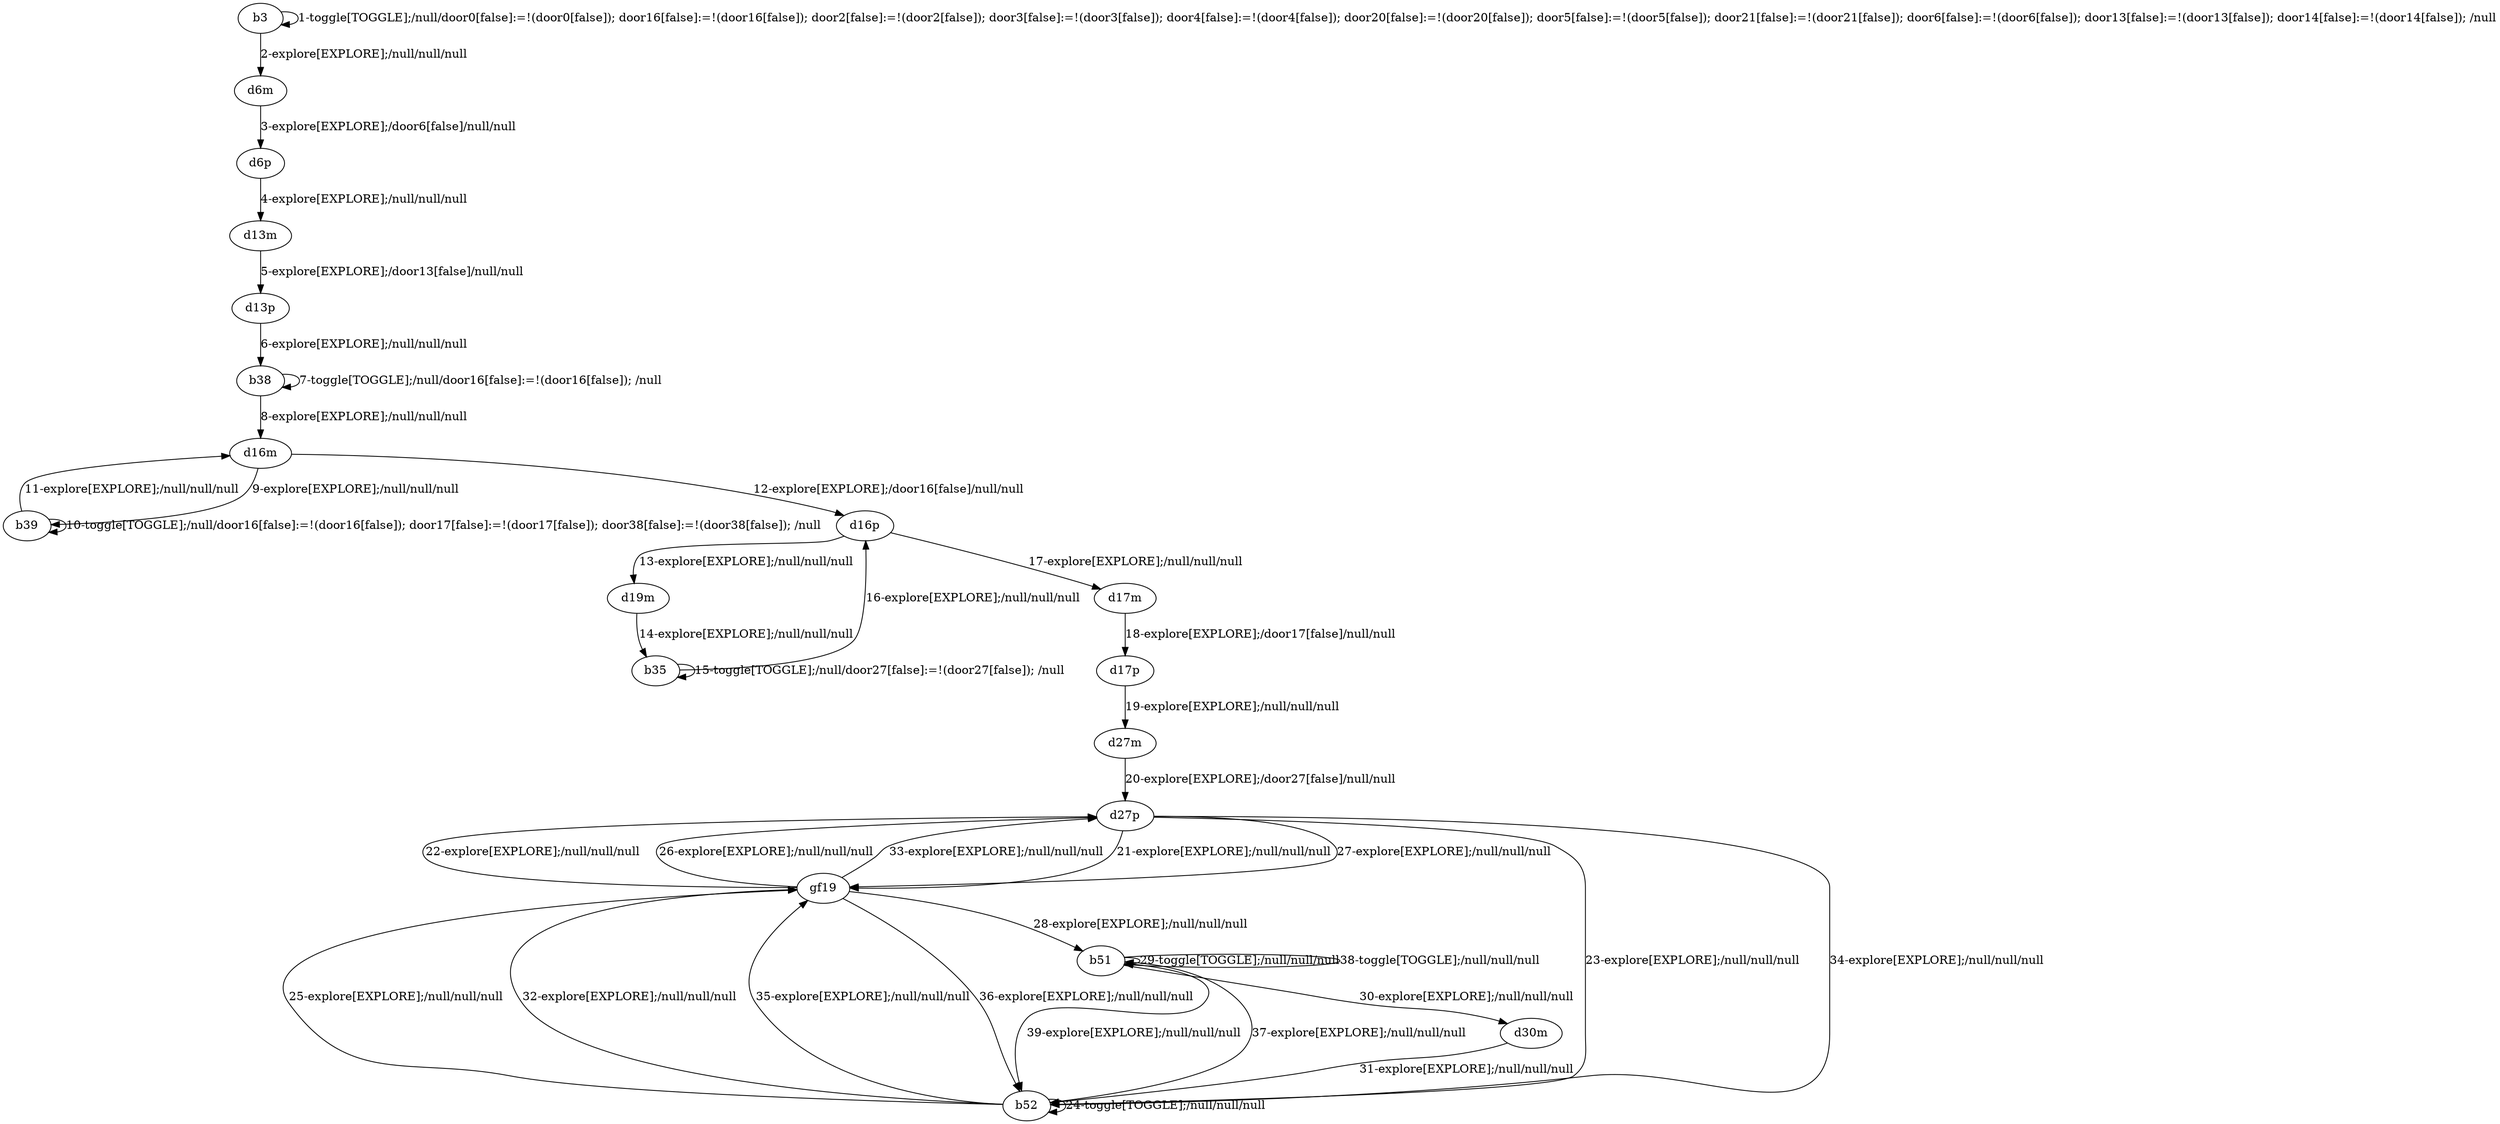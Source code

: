 # Total number of goals covered by this test: 5
# gf19 --> b51
# b51 --> d30m
# b52 --> b52
# d30m --> b52
# b52 --> b51

digraph g {
"b3" -> "b3" [label = "1-toggle[TOGGLE];/null/door0[false]:=!(door0[false]); door16[false]:=!(door16[false]); door2[false]:=!(door2[false]); door3[false]:=!(door3[false]); door4[false]:=!(door4[false]); door20[false]:=!(door20[false]); door5[false]:=!(door5[false]); door21[false]:=!(door21[false]); door6[false]:=!(door6[false]); door13[false]:=!(door13[false]); door14[false]:=!(door14[false]); /null"];
"b3" -> "d6m" [label = "2-explore[EXPLORE];/null/null/null"];
"d6m" -> "d6p" [label = "3-explore[EXPLORE];/door6[false]/null/null"];
"d6p" -> "d13m" [label = "4-explore[EXPLORE];/null/null/null"];
"d13m" -> "d13p" [label = "5-explore[EXPLORE];/door13[false]/null/null"];
"d13p" -> "b38" [label = "6-explore[EXPLORE];/null/null/null"];
"b38" -> "b38" [label = "7-toggle[TOGGLE];/null/door16[false]:=!(door16[false]); /null"];
"b38" -> "d16m" [label = "8-explore[EXPLORE];/null/null/null"];
"d16m" -> "b39" [label = "9-explore[EXPLORE];/null/null/null"];
"b39" -> "b39" [label = "10-toggle[TOGGLE];/null/door16[false]:=!(door16[false]); door17[false]:=!(door17[false]); door38[false]:=!(door38[false]); /null"];
"b39" -> "d16m" [label = "11-explore[EXPLORE];/null/null/null"];
"d16m" -> "d16p" [label = "12-explore[EXPLORE];/door16[false]/null/null"];
"d16p" -> "d19m" [label = "13-explore[EXPLORE];/null/null/null"];
"d19m" -> "b35" [label = "14-explore[EXPLORE];/null/null/null"];
"b35" -> "b35" [label = "15-toggle[TOGGLE];/null/door27[false]:=!(door27[false]); /null"];
"b35" -> "d16p" [label = "16-explore[EXPLORE];/null/null/null"];
"d16p" -> "d17m" [label = "17-explore[EXPLORE];/null/null/null"];
"d17m" -> "d17p" [label = "18-explore[EXPLORE];/door17[false]/null/null"];
"d17p" -> "d27m" [label = "19-explore[EXPLORE];/null/null/null"];
"d27m" -> "d27p" [label = "20-explore[EXPLORE];/door27[false]/null/null"];
"d27p" -> "gf19" [label = "21-explore[EXPLORE];/null/null/null"];
"gf19" -> "d27p" [label = "22-explore[EXPLORE];/null/null/null"];
"d27p" -> "b52" [label = "23-explore[EXPLORE];/null/null/null"];
"b52" -> "b52" [label = "24-toggle[TOGGLE];/null/null/null"];
"b52" -> "gf19" [label = "25-explore[EXPLORE];/null/null/null"];
"gf19" -> "d27p" [label = "26-explore[EXPLORE];/null/null/null"];
"d27p" -> "gf19" [label = "27-explore[EXPLORE];/null/null/null"];
"gf19" -> "b51" [label = "28-explore[EXPLORE];/null/null/null"];
"b51" -> "b51" [label = "29-toggle[TOGGLE];/null/null/null"];
"b51" -> "d30m" [label = "30-explore[EXPLORE];/null/null/null"];
"d30m" -> "b52" [label = "31-explore[EXPLORE];/null/null/null"];
"b52" -> "gf19" [label = "32-explore[EXPLORE];/null/null/null"];
"gf19" -> "d27p" [label = "33-explore[EXPLORE];/null/null/null"];
"d27p" -> "b52" [label = "34-explore[EXPLORE];/null/null/null"];
"b52" -> "gf19" [label = "35-explore[EXPLORE];/null/null/null"];
"gf19" -> "b52" [label = "36-explore[EXPLORE];/null/null/null"];
"b52" -> "b51" [label = "37-explore[EXPLORE];/null/null/null"];
"b51" -> "b51" [label = "38-toggle[TOGGLE];/null/null/null"];
"b51" -> "b52" [label = "39-explore[EXPLORE];/null/null/null"];
}